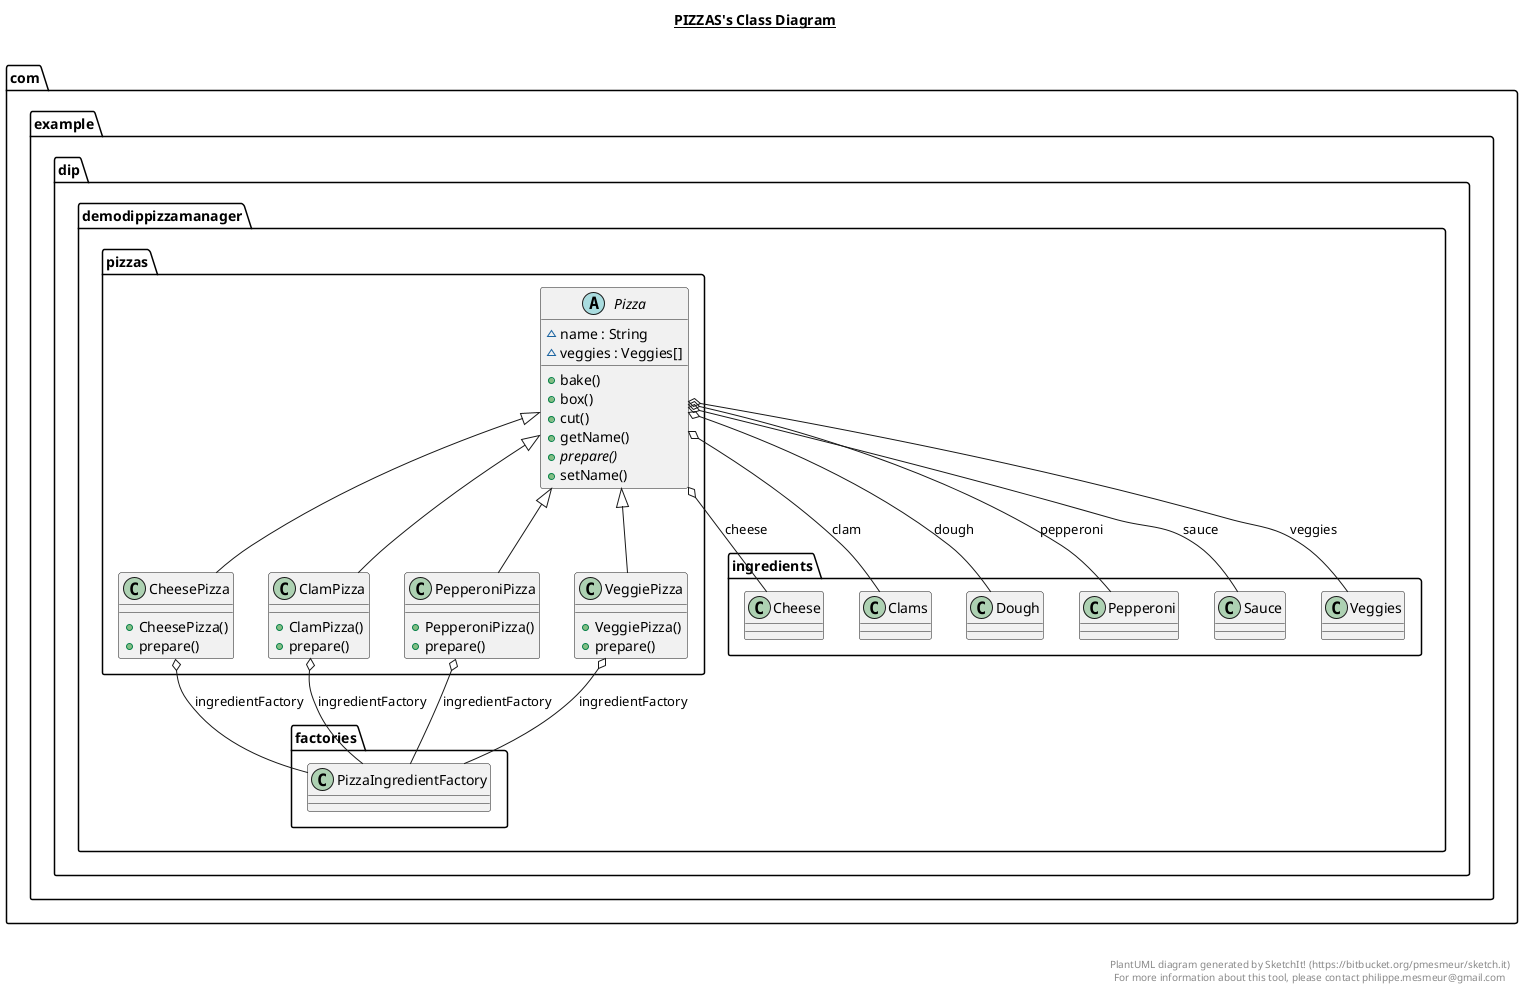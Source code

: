 @startuml

title __PIZZAS's Class Diagram__\n

  namespace com.example.dip.demodippizzamanager {
    namespace pizzas {
      class com.example.dip.demodippizzamanager.pizzas.CheesePizza {
          + CheesePizza()
          + prepare()
      }
    }
  }
  

  namespace com.example.dip.demodippizzamanager {
    namespace pizzas {
      class com.example.dip.demodippizzamanager.pizzas.ClamPizza {
          + ClamPizza()
          + prepare()
      }
    }
  }
  

  namespace com.example.dip.demodippizzamanager {
    namespace pizzas {
      class com.example.dip.demodippizzamanager.pizzas.PepperoniPizza {
          + PepperoniPizza()
          + prepare()
      }
    }
  }
  

  namespace com.example.dip.demodippizzamanager {
    namespace pizzas {
      abstract class com.example.dip.demodippizzamanager.pizzas.Pizza {
          ~ name : String
          ~ veggies : Veggies[]
          + bake()
          + box()
          + cut()
          + getName()
          {abstract} + prepare()
          + setName()
      }
    }
  }
  

  namespace com.example.dip.demodippizzamanager {
    namespace pizzas {
      class com.example.dip.demodippizzamanager.pizzas.VeggiePizza {
          + VeggiePizza()
          + prepare()
      }
    }
  }
  

  com.example.dip.demodippizzamanager.pizzas.CheesePizza -up-|> com.example.dip.demodippizzamanager.pizzas.Pizza
  com.example.dip.demodippizzamanager.pizzas.CheesePizza o-- com.example.dip.demodippizzamanager.factories.PizzaIngredientFactory : ingredientFactory
  com.example.dip.demodippizzamanager.pizzas.ClamPizza -up-|> com.example.dip.demodippizzamanager.pizzas.Pizza
  com.example.dip.demodippizzamanager.pizzas.ClamPizza o-- com.example.dip.demodippizzamanager.factories.PizzaIngredientFactory : ingredientFactory
  com.example.dip.demodippizzamanager.pizzas.PepperoniPizza -up-|> com.example.dip.demodippizzamanager.pizzas.Pizza
  com.example.dip.demodippizzamanager.pizzas.PepperoniPizza o-- com.example.dip.demodippizzamanager.factories.PizzaIngredientFactory : ingredientFactory
  com.example.dip.demodippizzamanager.pizzas.Pizza o-- com.example.dip.demodippizzamanager.ingredients.Cheese : cheese
  com.example.dip.demodippizzamanager.pizzas.Pizza o-- com.example.dip.demodippizzamanager.ingredients.Clams : clam
  com.example.dip.demodippizzamanager.pizzas.Pizza o-- com.example.dip.demodippizzamanager.ingredients.Dough : dough
  com.example.dip.demodippizzamanager.pizzas.Pizza o-- com.example.dip.demodippizzamanager.ingredients.Pepperoni : pepperoni
  com.example.dip.demodippizzamanager.pizzas.Pizza o-- com.example.dip.demodippizzamanager.ingredients.Sauce : sauce
  com.example.dip.demodippizzamanager.pizzas.Pizza o-- com.example.dip.demodippizzamanager.ingredients.Veggies : veggies
  com.example.dip.demodippizzamanager.pizzas.VeggiePizza -up-|> com.example.dip.demodippizzamanager.pizzas.Pizza
  com.example.dip.demodippizzamanager.pizzas.VeggiePizza o-- com.example.dip.demodippizzamanager.factories.PizzaIngredientFactory : ingredientFactory


right footer


PlantUML diagram generated by SketchIt! (https://bitbucket.org/pmesmeur/sketch.it)
For more information about this tool, please contact philippe.mesmeur@gmail.com
endfooter

@enduml
